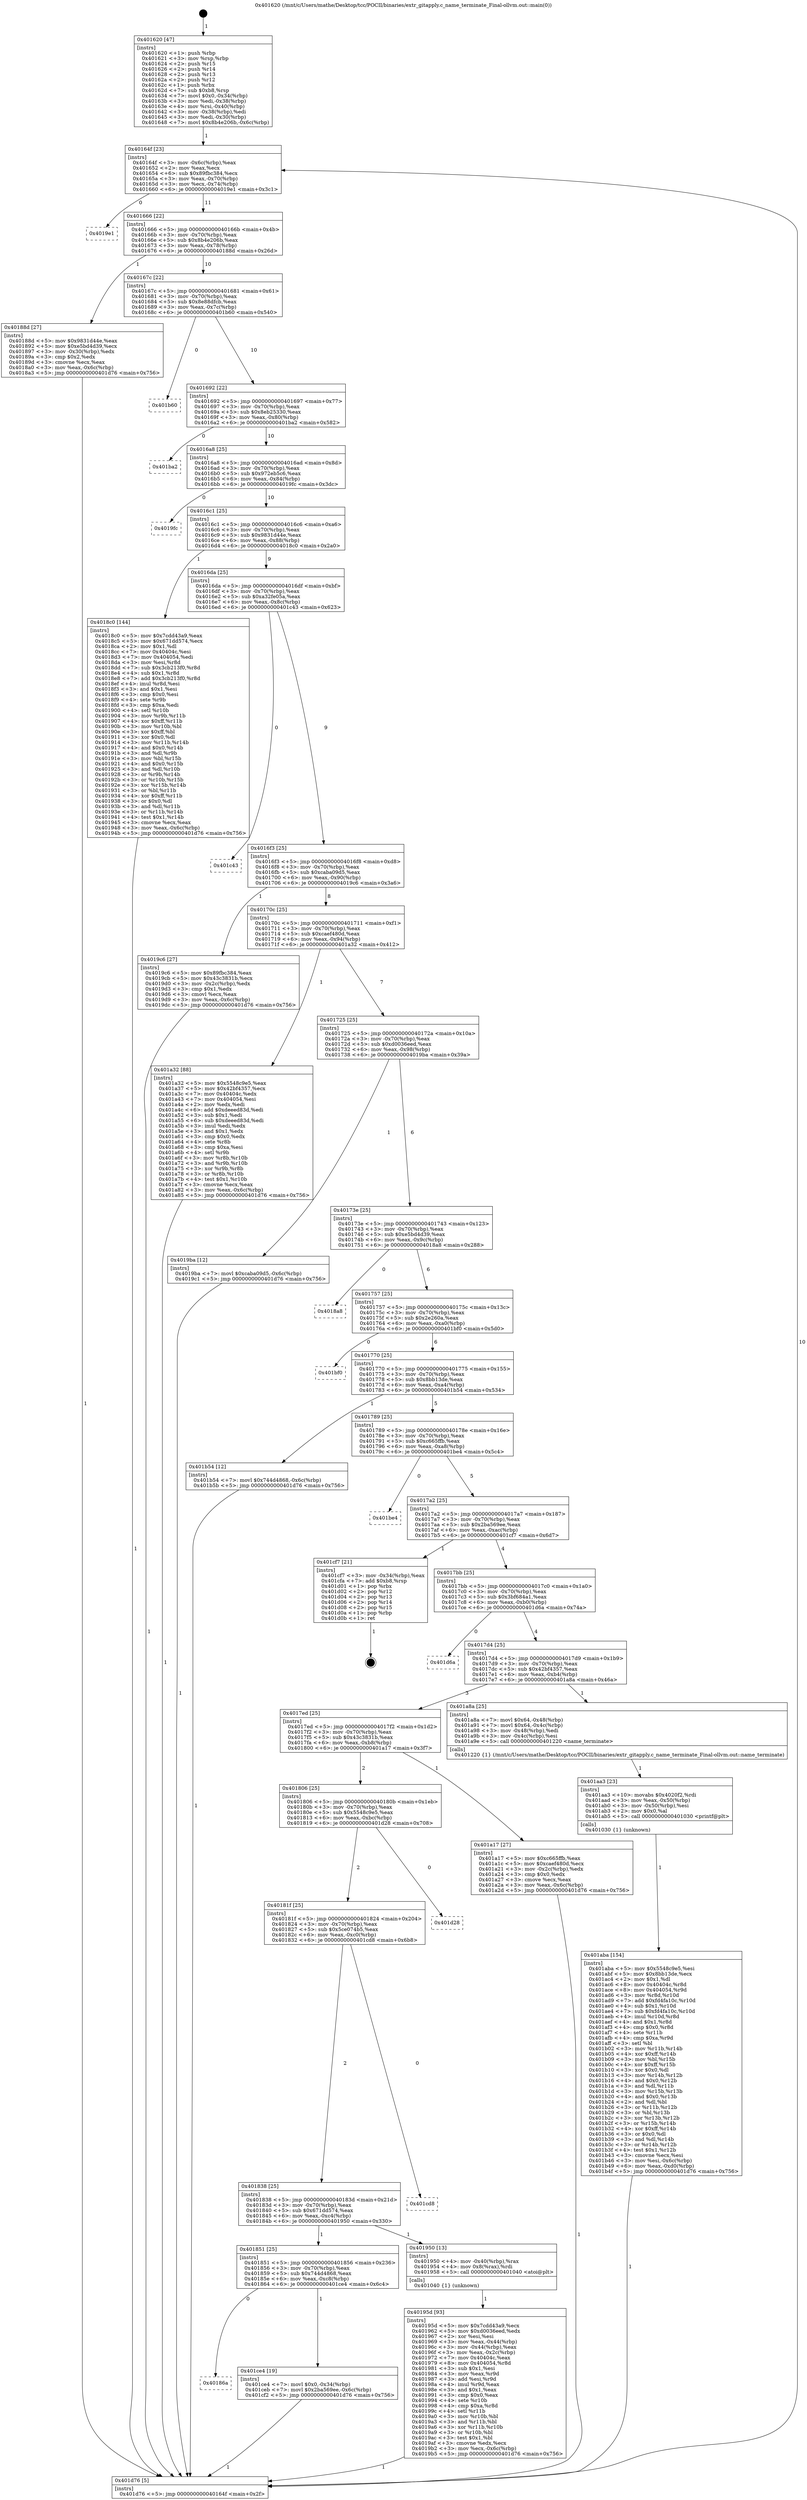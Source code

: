 digraph "0x401620" {
  label = "0x401620 (/mnt/c/Users/mathe/Desktop/tcc/POCII/binaries/extr_gitapply.c_name_terminate_Final-ollvm.out::main(0))"
  labelloc = "t"
  node[shape=record]

  Entry [label="",width=0.3,height=0.3,shape=circle,fillcolor=black,style=filled]
  "0x40164f" [label="{
     0x40164f [23]\l
     | [instrs]\l
     &nbsp;&nbsp;0x40164f \<+3\>: mov -0x6c(%rbp),%eax\l
     &nbsp;&nbsp;0x401652 \<+2\>: mov %eax,%ecx\l
     &nbsp;&nbsp;0x401654 \<+6\>: sub $0x89fbc384,%ecx\l
     &nbsp;&nbsp;0x40165a \<+3\>: mov %eax,-0x70(%rbp)\l
     &nbsp;&nbsp;0x40165d \<+3\>: mov %ecx,-0x74(%rbp)\l
     &nbsp;&nbsp;0x401660 \<+6\>: je 00000000004019e1 \<main+0x3c1\>\l
  }"]
  "0x4019e1" [label="{
     0x4019e1\l
  }", style=dashed]
  "0x401666" [label="{
     0x401666 [22]\l
     | [instrs]\l
     &nbsp;&nbsp;0x401666 \<+5\>: jmp 000000000040166b \<main+0x4b\>\l
     &nbsp;&nbsp;0x40166b \<+3\>: mov -0x70(%rbp),%eax\l
     &nbsp;&nbsp;0x40166e \<+5\>: sub $0x8b4e206b,%eax\l
     &nbsp;&nbsp;0x401673 \<+3\>: mov %eax,-0x78(%rbp)\l
     &nbsp;&nbsp;0x401676 \<+6\>: je 000000000040188d \<main+0x26d\>\l
  }"]
  Exit [label="",width=0.3,height=0.3,shape=circle,fillcolor=black,style=filled,peripheries=2]
  "0x40188d" [label="{
     0x40188d [27]\l
     | [instrs]\l
     &nbsp;&nbsp;0x40188d \<+5\>: mov $0x9831d44e,%eax\l
     &nbsp;&nbsp;0x401892 \<+5\>: mov $0xe5bd4d39,%ecx\l
     &nbsp;&nbsp;0x401897 \<+3\>: mov -0x30(%rbp),%edx\l
     &nbsp;&nbsp;0x40189a \<+3\>: cmp $0x2,%edx\l
     &nbsp;&nbsp;0x40189d \<+3\>: cmovne %ecx,%eax\l
     &nbsp;&nbsp;0x4018a0 \<+3\>: mov %eax,-0x6c(%rbp)\l
     &nbsp;&nbsp;0x4018a3 \<+5\>: jmp 0000000000401d76 \<main+0x756\>\l
  }"]
  "0x40167c" [label="{
     0x40167c [22]\l
     | [instrs]\l
     &nbsp;&nbsp;0x40167c \<+5\>: jmp 0000000000401681 \<main+0x61\>\l
     &nbsp;&nbsp;0x401681 \<+3\>: mov -0x70(%rbp),%eax\l
     &nbsp;&nbsp;0x401684 \<+5\>: sub $0x8e88dfcb,%eax\l
     &nbsp;&nbsp;0x401689 \<+3\>: mov %eax,-0x7c(%rbp)\l
     &nbsp;&nbsp;0x40168c \<+6\>: je 0000000000401b60 \<main+0x540\>\l
  }"]
  "0x401d76" [label="{
     0x401d76 [5]\l
     | [instrs]\l
     &nbsp;&nbsp;0x401d76 \<+5\>: jmp 000000000040164f \<main+0x2f\>\l
  }"]
  "0x401620" [label="{
     0x401620 [47]\l
     | [instrs]\l
     &nbsp;&nbsp;0x401620 \<+1\>: push %rbp\l
     &nbsp;&nbsp;0x401621 \<+3\>: mov %rsp,%rbp\l
     &nbsp;&nbsp;0x401624 \<+2\>: push %r15\l
     &nbsp;&nbsp;0x401626 \<+2\>: push %r14\l
     &nbsp;&nbsp;0x401628 \<+2\>: push %r13\l
     &nbsp;&nbsp;0x40162a \<+2\>: push %r12\l
     &nbsp;&nbsp;0x40162c \<+1\>: push %rbx\l
     &nbsp;&nbsp;0x40162d \<+7\>: sub $0xb8,%rsp\l
     &nbsp;&nbsp;0x401634 \<+7\>: movl $0x0,-0x34(%rbp)\l
     &nbsp;&nbsp;0x40163b \<+3\>: mov %edi,-0x38(%rbp)\l
     &nbsp;&nbsp;0x40163e \<+4\>: mov %rsi,-0x40(%rbp)\l
     &nbsp;&nbsp;0x401642 \<+3\>: mov -0x38(%rbp),%edi\l
     &nbsp;&nbsp;0x401645 \<+3\>: mov %edi,-0x30(%rbp)\l
     &nbsp;&nbsp;0x401648 \<+7\>: movl $0x8b4e206b,-0x6c(%rbp)\l
  }"]
  "0x40186a" [label="{
     0x40186a\l
  }", style=dashed]
  "0x401b60" [label="{
     0x401b60\l
  }", style=dashed]
  "0x401692" [label="{
     0x401692 [22]\l
     | [instrs]\l
     &nbsp;&nbsp;0x401692 \<+5\>: jmp 0000000000401697 \<main+0x77\>\l
     &nbsp;&nbsp;0x401697 \<+3\>: mov -0x70(%rbp),%eax\l
     &nbsp;&nbsp;0x40169a \<+5\>: sub $0x8eb25330,%eax\l
     &nbsp;&nbsp;0x40169f \<+3\>: mov %eax,-0x80(%rbp)\l
     &nbsp;&nbsp;0x4016a2 \<+6\>: je 0000000000401ba2 \<main+0x582\>\l
  }"]
  "0x401ce4" [label="{
     0x401ce4 [19]\l
     | [instrs]\l
     &nbsp;&nbsp;0x401ce4 \<+7\>: movl $0x0,-0x34(%rbp)\l
     &nbsp;&nbsp;0x401ceb \<+7\>: movl $0x2ba569ee,-0x6c(%rbp)\l
     &nbsp;&nbsp;0x401cf2 \<+5\>: jmp 0000000000401d76 \<main+0x756\>\l
  }"]
  "0x401ba2" [label="{
     0x401ba2\l
  }", style=dashed]
  "0x4016a8" [label="{
     0x4016a8 [25]\l
     | [instrs]\l
     &nbsp;&nbsp;0x4016a8 \<+5\>: jmp 00000000004016ad \<main+0x8d\>\l
     &nbsp;&nbsp;0x4016ad \<+3\>: mov -0x70(%rbp),%eax\l
     &nbsp;&nbsp;0x4016b0 \<+5\>: sub $0x972eb5c6,%eax\l
     &nbsp;&nbsp;0x4016b5 \<+6\>: mov %eax,-0x84(%rbp)\l
     &nbsp;&nbsp;0x4016bb \<+6\>: je 00000000004019fc \<main+0x3dc\>\l
  }"]
  "0x401aba" [label="{
     0x401aba [154]\l
     | [instrs]\l
     &nbsp;&nbsp;0x401aba \<+5\>: mov $0x5548c9e5,%esi\l
     &nbsp;&nbsp;0x401abf \<+5\>: mov $0x8bb13de,%ecx\l
     &nbsp;&nbsp;0x401ac4 \<+2\>: mov $0x1,%dl\l
     &nbsp;&nbsp;0x401ac6 \<+8\>: mov 0x40404c,%r8d\l
     &nbsp;&nbsp;0x401ace \<+8\>: mov 0x404054,%r9d\l
     &nbsp;&nbsp;0x401ad6 \<+3\>: mov %r8d,%r10d\l
     &nbsp;&nbsp;0x401ad9 \<+7\>: add $0xfd4fa10c,%r10d\l
     &nbsp;&nbsp;0x401ae0 \<+4\>: sub $0x1,%r10d\l
     &nbsp;&nbsp;0x401ae4 \<+7\>: sub $0xfd4fa10c,%r10d\l
     &nbsp;&nbsp;0x401aeb \<+4\>: imul %r10d,%r8d\l
     &nbsp;&nbsp;0x401aef \<+4\>: and $0x1,%r8d\l
     &nbsp;&nbsp;0x401af3 \<+4\>: cmp $0x0,%r8d\l
     &nbsp;&nbsp;0x401af7 \<+4\>: sete %r11b\l
     &nbsp;&nbsp;0x401afb \<+4\>: cmp $0xa,%r9d\l
     &nbsp;&nbsp;0x401aff \<+3\>: setl %bl\l
     &nbsp;&nbsp;0x401b02 \<+3\>: mov %r11b,%r14b\l
     &nbsp;&nbsp;0x401b05 \<+4\>: xor $0xff,%r14b\l
     &nbsp;&nbsp;0x401b09 \<+3\>: mov %bl,%r15b\l
     &nbsp;&nbsp;0x401b0c \<+4\>: xor $0xff,%r15b\l
     &nbsp;&nbsp;0x401b10 \<+3\>: xor $0x0,%dl\l
     &nbsp;&nbsp;0x401b13 \<+3\>: mov %r14b,%r12b\l
     &nbsp;&nbsp;0x401b16 \<+4\>: and $0x0,%r12b\l
     &nbsp;&nbsp;0x401b1a \<+3\>: and %dl,%r11b\l
     &nbsp;&nbsp;0x401b1d \<+3\>: mov %r15b,%r13b\l
     &nbsp;&nbsp;0x401b20 \<+4\>: and $0x0,%r13b\l
     &nbsp;&nbsp;0x401b24 \<+2\>: and %dl,%bl\l
     &nbsp;&nbsp;0x401b26 \<+3\>: or %r11b,%r12b\l
     &nbsp;&nbsp;0x401b29 \<+3\>: or %bl,%r13b\l
     &nbsp;&nbsp;0x401b2c \<+3\>: xor %r13b,%r12b\l
     &nbsp;&nbsp;0x401b2f \<+3\>: or %r15b,%r14b\l
     &nbsp;&nbsp;0x401b32 \<+4\>: xor $0xff,%r14b\l
     &nbsp;&nbsp;0x401b36 \<+3\>: or $0x0,%dl\l
     &nbsp;&nbsp;0x401b39 \<+3\>: and %dl,%r14b\l
     &nbsp;&nbsp;0x401b3c \<+3\>: or %r14b,%r12b\l
     &nbsp;&nbsp;0x401b3f \<+4\>: test $0x1,%r12b\l
     &nbsp;&nbsp;0x401b43 \<+3\>: cmovne %ecx,%esi\l
     &nbsp;&nbsp;0x401b46 \<+3\>: mov %esi,-0x6c(%rbp)\l
     &nbsp;&nbsp;0x401b49 \<+6\>: mov %eax,-0xd0(%rbp)\l
     &nbsp;&nbsp;0x401b4f \<+5\>: jmp 0000000000401d76 \<main+0x756\>\l
  }"]
  "0x4019fc" [label="{
     0x4019fc\l
  }", style=dashed]
  "0x4016c1" [label="{
     0x4016c1 [25]\l
     | [instrs]\l
     &nbsp;&nbsp;0x4016c1 \<+5\>: jmp 00000000004016c6 \<main+0xa6\>\l
     &nbsp;&nbsp;0x4016c6 \<+3\>: mov -0x70(%rbp),%eax\l
     &nbsp;&nbsp;0x4016c9 \<+5\>: sub $0x9831d44e,%eax\l
     &nbsp;&nbsp;0x4016ce \<+6\>: mov %eax,-0x88(%rbp)\l
     &nbsp;&nbsp;0x4016d4 \<+6\>: je 00000000004018c0 \<main+0x2a0\>\l
  }"]
  "0x401aa3" [label="{
     0x401aa3 [23]\l
     | [instrs]\l
     &nbsp;&nbsp;0x401aa3 \<+10\>: movabs $0x4020f2,%rdi\l
     &nbsp;&nbsp;0x401aad \<+3\>: mov %eax,-0x50(%rbp)\l
     &nbsp;&nbsp;0x401ab0 \<+3\>: mov -0x50(%rbp),%esi\l
     &nbsp;&nbsp;0x401ab3 \<+2\>: mov $0x0,%al\l
     &nbsp;&nbsp;0x401ab5 \<+5\>: call 0000000000401030 \<printf@plt\>\l
     | [calls]\l
     &nbsp;&nbsp;0x401030 \{1\} (unknown)\l
  }"]
  "0x4018c0" [label="{
     0x4018c0 [144]\l
     | [instrs]\l
     &nbsp;&nbsp;0x4018c0 \<+5\>: mov $0x7cdd43a9,%eax\l
     &nbsp;&nbsp;0x4018c5 \<+5\>: mov $0x671dd574,%ecx\l
     &nbsp;&nbsp;0x4018ca \<+2\>: mov $0x1,%dl\l
     &nbsp;&nbsp;0x4018cc \<+7\>: mov 0x40404c,%esi\l
     &nbsp;&nbsp;0x4018d3 \<+7\>: mov 0x404054,%edi\l
     &nbsp;&nbsp;0x4018da \<+3\>: mov %esi,%r8d\l
     &nbsp;&nbsp;0x4018dd \<+7\>: sub $0x3cb213f0,%r8d\l
     &nbsp;&nbsp;0x4018e4 \<+4\>: sub $0x1,%r8d\l
     &nbsp;&nbsp;0x4018e8 \<+7\>: add $0x3cb213f0,%r8d\l
     &nbsp;&nbsp;0x4018ef \<+4\>: imul %r8d,%esi\l
     &nbsp;&nbsp;0x4018f3 \<+3\>: and $0x1,%esi\l
     &nbsp;&nbsp;0x4018f6 \<+3\>: cmp $0x0,%esi\l
     &nbsp;&nbsp;0x4018f9 \<+4\>: sete %r9b\l
     &nbsp;&nbsp;0x4018fd \<+3\>: cmp $0xa,%edi\l
     &nbsp;&nbsp;0x401900 \<+4\>: setl %r10b\l
     &nbsp;&nbsp;0x401904 \<+3\>: mov %r9b,%r11b\l
     &nbsp;&nbsp;0x401907 \<+4\>: xor $0xff,%r11b\l
     &nbsp;&nbsp;0x40190b \<+3\>: mov %r10b,%bl\l
     &nbsp;&nbsp;0x40190e \<+3\>: xor $0xff,%bl\l
     &nbsp;&nbsp;0x401911 \<+3\>: xor $0x0,%dl\l
     &nbsp;&nbsp;0x401914 \<+3\>: mov %r11b,%r14b\l
     &nbsp;&nbsp;0x401917 \<+4\>: and $0x0,%r14b\l
     &nbsp;&nbsp;0x40191b \<+3\>: and %dl,%r9b\l
     &nbsp;&nbsp;0x40191e \<+3\>: mov %bl,%r15b\l
     &nbsp;&nbsp;0x401921 \<+4\>: and $0x0,%r15b\l
     &nbsp;&nbsp;0x401925 \<+3\>: and %dl,%r10b\l
     &nbsp;&nbsp;0x401928 \<+3\>: or %r9b,%r14b\l
     &nbsp;&nbsp;0x40192b \<+3\>: or %r10b,%r15b\l
     &nbsp;&nbsp;0x40192e \<+3\>: xor %r15b,%r14b\l
     &nbsp;&nbsp;0x401931 \<+3\>: or %bl,%r11b\l
     &nbsp;&nbsp;0x401934 \<+4\>: xor $0xff,%r11b\l
     &nbsp;&nbsp;0x401938 \<+3\>: or $0x0,%dl\l
     &nbsp;&nbsp;0x40193b \<+3\>: and %dl,%r11b\l
     &nbsp;&nbsp;0x40193e \<+3\>: or %r11b,%r14b\l
     &nbsp;&nbsp;0x401941 \<+4\>: test $0x1,%r14b\l
     &nbsp;&nbsp;0x401945 \<+3\>: cmovne %ecx,%eax\l
     &nbsp;&nbsp;0x401948 \<+3\>: mov %eax,-0x6c(%rbp)\l
     &nbsp;&nbsp;0x40194b \<+5\>: jmp 0000000000401d76 \<main+0x756\>\l
  }"]
  "0x4016da" [label="{
     0x4016da [25]\l
     | [instrs]\l
     &nbsp;&nbsp;0x4016da \<+5\>: jmp 00000000004016df \<main+0xbf\>\l
     &nbsp;&nbsp;0x4016df \<+3\>: mov -0x70(%rbp),%eax\l
     &nbsp;&nbsp;0x4016e2 \<+5\>: sub $0xa32fe05a,%eax\l
     &nbsp;&nbsp;0x4016e7 \<+6\>: mov %eax,-0x8c(%rbp)\l
     &nbsp;&nbsp;0x4016ed \<+6\>: je 0000000000401c43 \<main+0x623\>\l
  }"]
  "0x40195d" [label="{
     0x40195d [93]\l
     | [instrs]\l
     &nbsp;&nbsp;0x40195d \<+5\>: mov $0x7cdd43a9,%ecx\l
     &nbsp;&nbsp;0x401962 \<+5\>: mov $0xd0036eed,%edx\l
     &nbsp;&nbsp;0x401967 \<+2\>: xor %esi,%esi\l
     &nbsp;&nbsp;0x401969 \<+3\>: mov %eax,-0x44(%rbp)\l
     &nbsp;&nbsp;0x40196c \<+3\>: mov -0x44(%rbp),%eax\l
     &nbsp;&nbsp;0x40196f \<+3\>: mov %eax,-0x2c(%rbp)\l
     &nbsp;&nbsp;0x401972 \<+7\>: mov 0x40404c,%eax\l
     &nbsp;&nbsp;0x401979 \<+8\>: mov 0x404054,%r8d\l
     &nbsp;&nbsp;0x401981 \<+3\>: sub $0x1,%esi\l
     &nbsp;&nbsp;0x401984 \<+3\>: mov %eax,%r9d\l
     &nbsp;&nbsp;0x401987 \<+3\>: add %esi,%r9d\l
     &nbsp;&nbsp;0x40198a \<+4\>: imul %r9d,%eax\l
     &nbsp;&nbsp;0x40198e \<+3\>: and $0x1,%eax\l
     &nbsp;&nbsp;0x401991 \<+3\>: cmp $0x0,%eax\l
     &nbsp;&nbsp;0x401994 \<+4\>: sete %r10b\l
     &nbsp;&nbsp;0x401998 \<+4\>: cmp $0xa,%r8d\l
     &nbsp;&nbsp;0x40199c \<+4\>: setl %r11b\l
     &nbsp;&nbsp;0x4019a0 \<+3\>: mov %r10b,%bl\l
     &nbsp;&nbsp;0x4019a3 \<+3\>: and %r11b,%bl\l
     &nbsp;&nbsp;0x4019a6 \<+3\>: xor %r11b,%r10b\l
     &nbsp;&nbsp;0x4019a9 \<+3\>: or %r10b,%bl\l
     &nbsp;&nbsp;0x4019ac \<+3\>: test $0x1,%bl\l
     &nbsp;&nbsp;0x4019af \<+3\>: cmovne %edx,%ecx\l
     &nbsp;&nbsp;0x4019b2 \<+3\>: mov %ecx,-0x6c(%rbp)\l
     &nbsp;&nbsp;0x4019b5 \<+5\>: jmp 0000000000401d76 \<main+0x756\>\l
  }"]
  "0x401c43" [label="{
     0x401c43\l
  }", style=dashed]
  "0x4016f3" [label="{
     0x4016f3 [25]\l
     | [instrs]\l
     &nbsp;&nbsp;0x4016f3 \<+5\>: jmp 00000000004016f8 \<main+0xd8\>\l
     &nbsp;&nbsp;0x4016f8 \<+3\>: mov -0x70(%rbp),%eax\l
     &nbsp;&nbsp;0x4016fb \<+5\>: sub $0xcaba09d5,%eax\l
     &nbsp;&nbsp;0x401700 \<+6\>: mov %eax,-0x90(%rbp)\l
     &nbsp;&nbsp;0x401706 \<+6\>: je 00000000004019c6 \<main+0x3a6\>\l
  }"]
  "0x401851" [label="{
     0x401851 [25]\l
     | [instrs]\l
     &nbsp;&nbsp;0x401851 \<+5\>: jmp 0000000000401856 \<main+0x236\>\l
     &nbsp;&nbsp;0x401856 \<+3\>: mov -0x70(%rbp),%eax\l
     &nbsp;&nbsp;0x401859 \<+5\>: sub $0x744d4868,%eax\l
     &nbsp;&nbsp;0x40185e \<+6\>: mov %eax,-0xc8(%rbp)\l
     &nbsp;&nbsp;0x401864 \<+6\>: je 0000000000401ce4 \<main+0x6c4\>\l
  }"]
  "0x4019c6" [label="{
     0x4019c6 [27]\l
     | [instrs]\l
     &nbsp;&nbsp;0x4019c6 \<+5\>: mov $0x89fbc384,%eax\l
     &nbsp;&nbsp;0x4019cb \<+5\>: mov $0x43c3831b,%ecx\l
     &nbsp;&nbsp;0x4019d0 \<+3\>: mov -0x2c(%rbp),%edx\l
     &nbsp;&nbsp;0x4019d3 \<+3\>: cmp $0x1,%edx\l
     &nbsp;&nbsp;0x4019d6 \<+3\>: cmovl %ecx,%eax\l
     &nbsp;&nbsp;0x4019d9 \<+3\>: mov %eax,-0x6c(%rbp)\l
     &nbsp;&nbsp;0x4019dc \<+5\>: jmp 0000000000401d76 \<main+0x756\>\l
  }"]
  "0x40170c" [label="{
     0x40170c [25]\l
     | [instrs]\l
     &nbsp;&nbsp;0x40170c \<+5\>: jmp 0000000000401711 \<main+0xf1\>\l
     &nbsp;&nbsp;0x401711 \<+3\>: mov -0x70(%rbp),%eax\l
     &nbsp;&nbsp;0x401714 \<+5\>: sub $0xcaef480d,%eax\l
     &nbsp;&nbsp;0x401719 \<+6\>: mov %eax,-0x94(%rbp)\l
     &nbsp;&nbsp;0x40171f \<+6\>: je 0000000000401a32 \<main+0x412\>\l
  }"]
  "0x401950" [label="{
     0x401950 [13]\l
     | [instrs]\l
     &nbsp;&nbsp;0x401950 \<+4\>: mov -0x40(%rbp),%rax\l
     &nbsp;&nbsp;0x401954 \<+4\>: mov 0x8(%rax),%rdi\l
     &nbsp;&nbsp;0x401958 \<+5\>: call 0000000000401040 \<atoi@plt\>\l
     | [calls]\l
     &nbsp;&nbsp;0x401040 \{1\} (unknown)\l
  }"]
  "0x401a32" [label="{
     0x401a32 [88]\l
     | [instrs]\l
     &nbsp;&nbsp;0x401a32 \<+5\>: mov $0x5548c9e5,%eax\l
     &nbsp;&nbsp;0x401a37 \<+5\>: mov $0x42bf4357,%ecx\l
     &nbsp;&nbsp;0x401a3c \<+7\>: mov 0x40404c,%edx\l
     &nbsp;&nbsp;0x401a43 \<+7\>: mov 0x404054,%esi\l
     &nbsp;&nbsp;0x401a4a \<+2\>: mov %edx,%edi\l
     &nbsp;&nbsp;0x401a4c \<+6\>: add $0xdeeed83d,%edi\l
     &nbsp;&nbsp;0x401a52 \<+3\>: sub $0x1,%edi\l
     &nbsp;&nbsp;0x401a55 \<+6\>: sub $0xdeeed83d,%edi\l
     &nbsp;&nbsp;0x401a5b \<+3\>: imul %edi,%edx\l
     &nbsp;&nbsp;0x401a5e \<+3\>: and $0x1,%edx\l
     &nbsp;&nbsp;0x401a61 \<+3\>: cmp $0x0,%edx\l
     &nbsp;&nbsp;0x401a64 \<+4\>: sete %r8b\l
     &nbsp;&nbsp;0x401a68 \<+3\>: cmp $0xa,%esi\l
     &nbsp;&nbsp;0x401a6b \<+4\>: setl %r9b\l
     &nbsp;&nbsp;0x401a6f \<+3\>: mov %r8b,%r10b\l
     &nbsp;&nbsp;0x401a72 \<+3\>: and %r9b,%r10b\l
     &nbsp;&nbsp;0x401a75 \<+3\>: xor %r9b,%r8b\l
     &nbsp;&nbsp;0x401a78 \<+3\>: or %r8b,%r10b\l
     &nbsp;&nbsp;0x401a7b \<+4\>: test $0x1,%r10b\l
     &nbsp;&nbsp;0x401a7f \<+3\>: cmovne %ecx,%eax\l
     &nbsp;&nbsp;0x401a82 \<+3\>: mov %eax,-0x6c(%rbp)\l
     &nbsp;&nbsp;0x401a85 \<+5\>: jmp 0000000000401d76 \<main+0x756\>\l
  }"]
  "0x401725" [label="{
     0x401725 [25]\l
     | [instrs]\l
     &nbsp;&nbsp;0x401725 \<+5\>: jmp 000000000040172a \<main+0x10a\>\l
     &nbsp;&nbsp;0x40172a \<+3\>: mov -0x70(%rbp),%eax\l
     &nbsp;&nbsp;0x40172d \<+5\>: sub $0xd0036eed,%eax\l
     &nbsp;&nbsp;0x401732 \<+6\>: mov %eax,-0x98(%rbp)\l
     &nbsp;&nbsp;0x401738 \<+6\>: je 00000000004019ba \<main+0x39a\>\l
  }"]
  "0x401838" [label="{
     0x401838 [25]\l
     | [instrs]\l
     &nbsp;&nbsp;0x401838 \<+5\>: jmp 000000000040183d \<main+0x21d\>\l
     &nbsp;&nbsp;0x40183d \<+3\>: mov -0x70(%rbp),%eax\l
     &nbsp;&nbsp;0x401840 \<+5\>: sub $0x671dd574,%eax\l
     &nbsp;&nbsp;0x401845 \<+6\>: mov %eax,-0xc4(%rbp)\l
     &nbsp;&nbsp;0x40184b \<+6\>: je 0000000000401950 \<main+0x330\>\l
  }"]
  "0x4019ba" [label="{
     0x4019ba [12]\l
     | [instrs]\l
     &nbsp;&nbsp;0x4019ba \<+7\>: movl $0xcaba09d5,-0x6c(%rbp)\l
     &nbsp;&nbsp;0x4019c1 \<+5\>: jmp 0000000000401d76 \<main+0x756\>\l
  }"]
  "0x40173e" [label="{
     0x40173e [25]\l
     | [instrs]\l
     &nbsp;&nbsp;0x40173e \<+5\>: jmp 0000000000401743 \<main+0x123\>\l
     &nbsp;&nbsp;0x401743 \<+3\>: mov -0x70(%rbp),%eax\l
     &nbsp;&nbsp;0x401746 \<+5\>: sub $0xe5bd4d39,%eax\l
     &nbsp;&nbsp;0x40174b \<+6\>: mov %eax,-0x9c(%rbp)\l
     &nbsp;&nbsp;0x401751 \<+6\>: je 00000000004018a8 \<main+0x288\>\l
  }"]
  "0x401cd8" [label="{
     0x401cd8\l
  }", style=dashed]
  "0x4018a8" [label="{
     0x4018a8\l
  }", style=dashed]
  "0x401757" [label="{
     0x401757 [25]\l
     | [instrs]\l
     &nbsp;&nbsp;0x401757 \<+5\>: jmp 000000000040175c \<main+0x13c\>\l
     &nbsp;&nbsp;0x40175c \<+3\>: mov -0x70(%rbp),%eax\l
     &nbsp;&nbsp;0x40175f \<+5\>: sub $0x2e260a,%eax\l
     &nbsp;&nbsp;0x401764 \<+6\>: mov %eax,-0xa0(%rbp)\l
     &nbsp;&nbsp;0x40176a \<+6\>: je 0000000000401bf0 \<main+0x5d0\>\l
  }"]
  "0x40181f" [label="{
     0x40181f [25]\l
     | [instrs]\l
     &nbsp;&nbsp;0x40181f \<+5\>: jmp 0000000000401824 \<main+0x204\>\l
     &nbsp;&nbsp;0x401824 \<+3\>: mov -0x70(%rbp),%eax\l
     &nbsp;&nbsp;0x401827 \<+5\>: sub $0x5ce074b5,%eax\l
     &nbsp;&nbsp;0x40182c \<+6\>: mov %eax,-0xc0(%rbp)\l
     &nbsp;&nbsp;0x401832 \<+6\>: je 0000000000401cd8 \<main+0x6b8\>\l
  }"]
  "0x401bf0" [label="{
     0x401bf0\l
  }", style=dashed]
  "0x401770" [label="{
     0x401770 [25]\l
     | [instrs]\l
     &nbsp;&nbsp;0x401770 \<+5\>: jmp 0000000000401775 \<main+0x155\>\l
     &nbsp;&nbsp;0x401775 \<+3\>: mov -0x70(%rbp),%eax\l
     &nbsp;&nbsp;0x401778 \<+5\>: sub $0x8bb13de,%eax\l
     &nbsp;&nbsp;0x40177d \<+6\>: mov %eax,-0xa4(%rbp)\l
     &nbsp;&nbsp;0x401783 \<+6\>: je 0000000000401b54 \<main+0x534\>\l
  }"]
  "0x401d28" [label="{
     0x401d28\l
  }", style=dashed]
  "0x401b54" [label="{
     0x401b54 [12]\l
     | [instrs]\l
     &nbsp;&nbsp;0x401b54 \<+7\>: movl $0x744d4868,-0x6c(%rbp)\l
     &nbsp;&nbsp;0x401b5b \<+5\>: jmp 0000000000401d76 \<main+0x756\>\l
  }"]
  "0x401789" [label="{
     0x401789 [25]\l
     | [instrs]\l
     &nbsp;&nbsp;0x401789 \<+5\>: jmp 000000000040178e \<main+0x16e\>\l
     &nbsp;&nbsp;0x40178e \<+3\>: mov -0x70(%rbp),%eax\l
     &nbsp;&nbsp;0x401791 \<+5\>: sub $0xc665ffb,%eax\l
     &nbsp;&nbsp;0x401796 \<+6\>: mov %eax,-0xa8(%rbp)\l
     &nbsp;&nbsp;0x40179c \<+6\>: je 0000000000401be4 \<main+0x5c4\>\l
  }"]
  "0x401806" [label="{
     0x401806 [25]\l
     | [instrs]\l
     &nbsp;&nbsp;0x401806 \<+5\>: jmp 000000000040180b \<main+0x1eb\>\l
     &nbsp;&nbsp;0x40180b \<+3\>: mov -0x70(%rbp),%eax\l
     &nbsp;&nbsp;0x40180e \<+5\>: sub $0x5548c9e5,%eax\l
     &nbsp;&nbsp;0x401813 \<+6\>: mov %eax,-0xbc(%rbp)\l
     &nbsp;&nbsp;0x401819 \<+6\>: je 0000000000401d28 \<main+0x708\>\l
  }"]
  "0x401be4" [label="{
     0x401be4\l
  }", style=dashed]
  "0x4017a2" [label="{
     0x4017a2 [25]\l
     | [instrs]\l
     &nbsp;&nbsp;0x4017a2 \<+5\>: jmp 00000000004017a7 \<main+0x187\>\l
     &nbsp;&nbsp;0x4017a7 \<+3\>: mov -0x70(%rbp),%eax\l
     &nbsp;&nbsp;0x4017aa \<+5\>: sub $0x2ba569ee,%eax\l
     &nbsp;&nbsp;0x4017af \<+6\>: mov %eax,-0xac(%rbp)\l
     &nbsp;&nbsp;0x4017b5 \<+6\>: je 0000000000401cf7 \<main+0x6d7\>\l
  }"]
  "0x401a17" [label="{
     0x401a17 [27]\l
     | [instrs]\l
     &nbsp;&nbsp;0x401a17 \<+5\>: mov $0xc665ffb,%eax\l
     &nbsp;&nbsp;0x401a1c \<+5\>: mov $0xcaef480d,%ecx\l
     &nbsp;&nbsp;0x401a21 \<+3\>: mov -0x2c(%rbp),%edx\l
     &nbsp;&nbsp;0x401a24 \<+3\>: cmp $0x0,%edx\l
     &nbsp;&nbsp;0x401a27 \<+3\>: cmove %ecx,%eax\l
     &nbsp;&nbsp;0x401a2a \<+3\>: mov %eax,-0x6c(%rbp)\l
     &nbsp;&nbsp;0x401a2d \<+5\>: jmp 0000000000401d76 \<main+0x756\>\l
  }"]
  "0x401cf7" [label="{
     0x401cf7 [21]\l
     | [instrs]\l
     &nbsp;&nbsp;0x401cf7 \<+3\>: mov -0x34(%rbp),%eax\l
     &nbsp;&nbsp;0x401cfa \<+7\>: add $0xb8,%rsp\l
     &nbsp;&nbsp;0x401d01 \<+1\>: pop %rbx\l
     &nbsp;&nbsp;0x401d02 \<+2\>: pop %r12\l
     &nbsp;&nbsp;0x401d04 \<+2\>: pop %r13\l
     &nbsp;&nbsp;0x401d06 \<+2\>: pop %r14\l
     &nbsp;&nbsp;0x401d08 \<+2\>: pop %r15\l
     &nbsp;&nbsp;0x401d0a \<+1\>: pop %rbp\l
     &nbsp;&nbsp;0x401d0b \<+1\>: ret\l
  }"]
  "0x4017bb" [label="{
     0x4017bb [25]\l
     | [instrs]\l
     &nbsp;&nbsp;0x4017bb \<+5\>: jmp 00000000004017c0 \<main+0x1a0\>\l
     &nbsp;&nbsp;0x4017c0 \<+3\>: mov -0x70(%rbp),%eax\l
     &nbsp;&nbsp;0x4017c3 \<+5\>: sub $0x3bf684a1,%eax\l
     &nbsp;&nbsp;0x4017c8 \<+6\>: mov %eax,-0xb0(%rbp)\l
     &nbsp;&nbsp;0x4017ce \<+6\>: je 0000000000401d6a \<main+0x74a\>\l
  }"]
  "0x4017ed" [label="{
     0x4017ed [25]\l
     | [instrs]\l
     &nbsp;&nbsp;0x4017ed \<+5\>: jmp 00000000004017f2 \<main+0x1d2\>\l
     &nbsp;&nbsp;0x4017f2 \<+3\>: mov -0x70(%rbp),%eax\l
     &nbsp;&nbsp;0x4017f5 \<+5\>: sub $0x43c3831b,%eax\l
     &nbsp;&nbsp;0x4017fa \<+6\>: mov %eax,-0xb8(%rbp)\l
     &nbsp;&nbsp;0x401800 \<+6\>: je 0000000000401a17 \<main+0x3f7\>\l
  }"]
  "0x401d6a" [label="{
     0x401d6a\l
  }", style=dashed]
  "0x4017d4" [label="{
     0x4017d4 [25]\l
     | [instrs]\l
     &nbsp;&nbsp;0x4017d4 \<+5\>: jmp 00000000004017d9 \<main+0x1b9\>\l
     &nbsp;&nbsp;0x4017d9 \<+3\>: mov -0x70(%rbp),%eax\l
     &nbsp;&nbsp;0x4017dc \<+5\>: sub $0x42bf4357,%eax\l
     &nbsp;&nbsp;0x4017e1 \<+6\>: mov %eax,-0xb4(%rbp)\l
     &nbsp;&nbsp;0x4017e7 \<+6\>: je 0000000000401a8a \<main+0x46a\>\l
  }"]
  "0x401a8a" [label="{
     0x401a8a [25]\l
     | [instrs]\l
     &nbsp;&nbsp;0x401a8a \<+7\>: movl $0x64,-0x48(%rbp)\l
     &nbsp;&nbsp;0x401a91 \<+7\>: movl $0x64,-0x4c(%rbp)\l
     &nbsp;&nbsp;0x401a98 \<+3\>: mov -0x48(%rbp),%edi\l
     &nbsp;&nbsp;0x401a9b \<+3\>: mov -0x4c(%rbp),%esi\l
     &nbsp;&nbsp;0x401a9e \<+5\>: call 0000000000401220 \<name_terminate\>\l
     | [calls]\l
     &nbsp;&nbsp;0x401220 \{1\} (/mnt/c/Users/mathe/Desktop/tcc/POCII/binaries/extr_gitapply.c_name_terminate_Final-ollvm.out::name_terminate)\l
  }"]
  Entry -> "0x401620" [label=" 1"]
  "0x40164f" -> "0x4019e1" [label=" 0"]
  "0x40164f" -> "0x401666" [label=" 11"]
  "0x401cf7" -> Exit [label=" 1"]
  "0x401666" -> "0x40188d" [label=" 1"]
  "0x401666" -> "0x40167c" [label=" 10"]
  "0x40188d" -> "0x401d76" [label=" 1"]
  "0x401620" -> "0x40164f" [label=" 1"]
  "0x401d76" -> "0x40164f" [label=" 10"]
  "0x401ce4" -> "0x401d76" [label=" 1"]
  "0x40167c" -> "0x401b60" [label=" 0"]
  "0x40167c" -> "0x401692" [label=" 10"]
  "0x401851" -> "0x40186a" [label=" 0"]
  "0x401692" -> "0x401ba2" [label=" 0"]
  "0x401692" -> "0x4016a8" [label=" 10"]
  "0x401851" -> "0x401ce4" [label=" 1"]
  "0x4016a8" -> "0x4019fc" [label=" 0"]
  "0x4016a8" -> "0x4016c1" [label=" 10"]
  "0x401b54" -> "0x401d76" [label=" 1"]
  "0x4016c1" -> "0x4018c0" [label=" 1"]
  "0x4016c1" -> "0x4016da" [label=" 9"]
  "0x4018c0" -> "0x401d76" [label=" 1"]
  "0x401aba" -> "0x401d76" [label=" 1"]
  "0x4016da" -> "0x401c43" [label=" 0"]
  "0x4016da" -> "0x4016f3" [label=" 9"]
  "0x401aa3" -> "0x401aba" [label=" 1"]
  "0x4016f3" -> "0x4019c6" [label=" 1"]
  "0x4016f3" -> "0x40170c" [label=" 8"]
  "0x401a8a" -> "0x401aa3" [label=" 1"]
  "0x40170c" -> "0x401a32" [label=" 1"]
  "0x40170c" -> "0x401725" [label=" 7"]
  "0x401a32" -> "0x401d76" [label=" 1"]
  "0x401725" -> "0x4019ba" [label=" 1"]
  "0x401725" -> "0x40173e" [label=" 6"]
  "0x4019c6" -> "0x401d76" [label=" 1"]
  "0x40173e" -> "0x4018a8" [label=" 0"]
  "0x40173e" -> "0x401757" [label=" 6"]
  "0x4019ba" -> "0x401d76" [label=" 1"]
  "0x401757" -> "0x401bf0" [label=" 0"]
  "0x401757" -> "0x401770" [label=" 6"]
  "0x401950" -> "0x40195d" [label=" 1"]
  "0x401770" -> "0x401b54" [label=" 1"]
  "0x401770" -> "0x401789" [label=" 5"]
  "0x401838" -> "0x401851" [label=" 1"]
  "0x401789" -> "0x401be4" [label=" 0"]
  "0x401789" -> "0x4017a2" [label=" 5"]
  "0x401a17" -> "0x401d76" [label=" 1"]
  "0x4017a2" -> "0x401cf7" [label=" 1"]
  "0x4017a2" -> "0x4017bb" [label=" 4"]
  "0x40181f" -> "0x401838" [label=" 2"]
  "0x4017bb" -> "0x401d6a" [label=" 0"]
  "0x4017bb" -> "0x4017d4" [label=" 4"]
  "0x40195d" -> "0x401d76" [label=" 1"]
  "0x4017d4" -> "0x401a8a" [label=" 1"]
  "0x4017d4" -> "0x4017ed" [label=" 3"]
  "0x40181f" -> "0x401cd8" [label=" 0"]
  "0x4017ed" -> "0x401a17" [label=" 1"]
  "0x4017ed" -> "0x401806" [label=" 2"]
  "0x401838" -> "0x401950" [label=" 1"]
  "0x401806" -> "0x401d28" [label=" 0"]
  "0x401806" -> "0x40181f" [label=" 2"]
}
